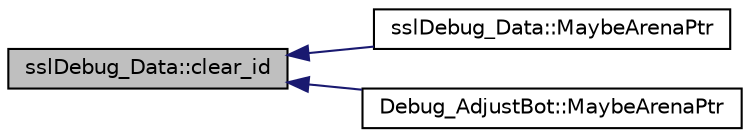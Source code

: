 digraph "sslDebug_Data::clear_id"
{
 // INTERACTIVE_SVG=YES
  edge [fontname="Helvetica",fontsize="10",labelfontname="Helvetica",labelfontsize="10"];
  node [fontname="Helvetica",fontsize="10",shape=record];
  rankdir="LR";
  Node1 [label="sslDebug_Data::clear_id",height=0.2,width=0.4,color="black", fillcolor="grey75", style="filled", fontcolor="black"];
  Node1 -> Node2 [dir="back",color="midnightblue",fontsize="10",style="solid",fontname="Helvetica"];
  Node2 [label="sslDebug_Data::MaybeArenaPtr",height=0.2,width=0.4,color="black", fillcolor="white", style="filled",URL="$d4/d17/classssl_debug___data.html#aa8d8e8e0f131010a25015e208fede665"];
  Node1 -> Node3 [dir="back",color="midnightblue",fontsize="10",style="solid",fontname="Helvetica"];
  Node3 [label="Debug_AdjustBot::MaybeArenaPtr",height=0.2,width=0.4,color="black", fillcolor="white", style="filled",URL="$de/dd5/class_debug___adjust_bot.html#ae441f7fe60a8f06cb3e6ed69df0a5e11"];
}
